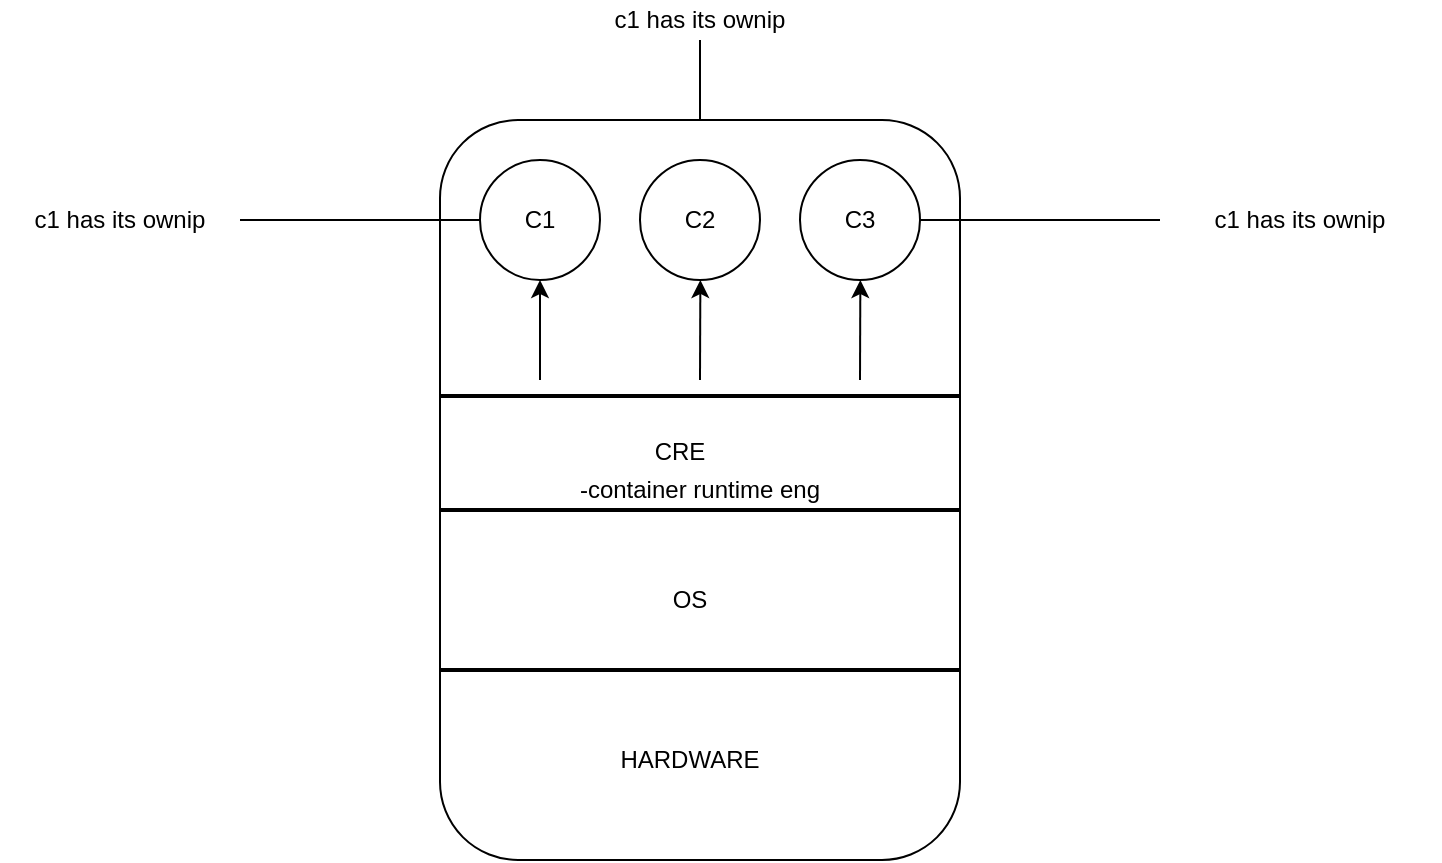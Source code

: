 <mxfile version="14.8.5" type="github">
  <diagram id="NmQORrtpRgCDVbi0yXkr" name="Page-1">
    <mxGraphModel dx="1108" dy="482" grid="1" gridSize="10" guides="1" tooltips="1" connect="1" arrows="1" fold="1" page="1" pageScale="1" pageWidth="850" pageHeight="1100" math="0" shadow="0">
      <root>
        <mxCell id="0" />
        <mxCell id="1" parent="0" />
        <mxCell id="fe6vI6DIKprl6WNbsexs-1" value="-container runtime eng" style="rounded=1;whiteSpace=wrap;html=1;" vertex="1" parent="1">
          <mxGeometry x="280" y="80" width="260" height="370" as="geometry" />
        </mxCell>
        <mxCell id="fe6vI6DIKprl6WNbsexs-2" value="" style="line;strokeWidth=2;html=1;" vertex="1" parent="1">
          <mxGeometry x="280" y="350" width="260" height="10" as="geometry" />
        </mxCell>
        <mxCell id="fe6vI6DIKprl6WNbsexs-3" value="HARDWARE" style="text;html=1;strokeColor=none;fillColor=none;align=center;verticalAlign=middle;whiteSpace=wrap;rounded=0;" vertex="1" parent="1">
          <mxGeometry x="385" y="390" width="40" height="20" as="geometry" />
        </mxCell>
        <mxCell id="fe6vI6DIKprl6WNbsexs-4" value="" style="line;strokeWidth=2;html=1;" vertex="1" parent="1">
          <mxGeometry x="280" y="213" width="260" height="10" as="geometry" />
        </mxCell>
        <mxCell id="fe6vI6DIKprl6WNbsexs-5" value="OS" style="text;html=1;strokeColor=none;fillColor=none;align=center;verticalAlign=middle;whiteSpace=wrap;rounded=0;" vertex="1" parent="1">
          <mxGeometry x="385" y="310" width="40" height="20" as="geometry" />
        </mxCell>
        <mxCell id="fe6vI6DIKprl6WNbsexs-6" value="C1" style="ellipse;whiteSpace=wrap;html=1;aspect=fixed;" vertex="1" parent="1">
          <mxGeometry x="300" y="100" width="60" height="60" as="geometry" />
        </mxCell>
        <mxCell id="fe6vI6DIKprl6WNbsexs-8" value="C2" style="ellipse;whiteSpace=wrap;html=1;aspect=fixed;" vertex="1" parent="1">
          <mxGeometry x="380" y="100" width="60" height="60" as="geometry" />
        </mxCell>
        <mxCell id="fe6vI6DIKprl6WNbsexs-9" value="C3" style="ellipse;whiteSpace=wrap;html=1;aspect=fixed;" vertex="1" parent="1">
          <mxGeometry x="460" y="100" width="60" height="60" as="geometry" />
        </mxCell>
        <mxCell id="fe6vI6DIKprl6WNbsexs-13" value="" style="endArrow=classic;html=1;" edge="1" parent="1" target="fe6vI6DIKprl6WNbsexs-6">
          <mxGeometry width="50" height="50" relative="1" as="geometry">
            <mxPoint x="330" y="210" as="sourcePoint" />
            <mxPoint x="360" y="200" as="targetPoint" />
          </mxGeometry>
        </mxCell>
        <mxCell id="fe6vI6DIKprl6WNbsexs-14" value="" style="endArrow=classic;html=1;" edge="1" parent="1">
          <mxGeometry width="50" height="50" relative="1" as="geometry">
            <mxPoint x="410" y="210" as="sourcePoint" />
            <mxPoint x="410.184" y="159.998" as="targetPoint" />
          </mxGeometry>
        </mxCell>
        <mxCell id="fe6vI6DIKprl6WNbsexs-16" value="" style="endArrow=classic;html=1;entryX=0.503;entryY=1;entryDx=0;entryDy=0;entryPerimeter=0;" edge="1" parent="1" target="fe6vI6DIKprl6WNbsexs-9">
          <mxGeometry width="50" height="50" relative="1" as="geometry">
            <mxPoint x="490" y="210" as="sourcePoint" />
            <mxPoint x="490.184" y="169.998" as="targetPoint" />
          </mxGeometry>
        </mxCell>
        <mxCell id="fe6vI6DIKprl6WNbsexs-17" value="" style="line;strokeWidth=2;html=1;" vertex="1" parent="1">
          <mxGeometry x="280" y="270" width="260" height="10" as="geometry" />
        </mxCell>
        <mxCell id="fe6vI6DIKprl6WNbsexs-18" value="CRE" style="text;html=1;strokeColor=none;fillColor=none;align=center;verticalAlign=middle;whiteSpace=wrap;rounded=0;" vertex="1" parent="1">
          <mxGeometry x="380" y="236" width="40" height="20" as="geometry" />
        </mxCell>
        <mxCell id="fe6vI6DIKprl6WNbsexs-19" value="" style="endArrow=none;html=1;entryX=0;entryY=0.5;entryDx=0;entryDy=0;" edge="1" parent="1" source="fe6vI6DIKprl6WNbsexs-20" target="fe6vI6DIKprl6WNbsexs-6">
          <mxGeometry width="50" height="50" relative="1" as="geometry">
            <mxPoint x="210" y="130" as="sourcePoint" />
            <mxPoint x="300" y="110" as="targetPoint" />
          </mxGeometry>
        </mxCell>
        <mxCell id="fe6vI6DIKprl6WNbsexs-20" value="c1 has its ownip" style="text;html=1;strokeColor=none;fillColor=none;align=center;verticalAlign=middle;whiteSpace=wrap;rounded=0;" vertex="1" parent="1">
          <mxGeometry x="60" y="120" width="120" height="20" as="geometry" />
        </mxCell>
        <mxCell id="fe6vI6DIKprl6WNbsexs-21" value="c1 has its ownip" style="text;html=1;strokeColor=none;fillColor=none;align=center;verticalAlign=middle;whiteSpace=wrap;rounded=0;" vertex="1" parent="1">
          <mxGeometry x="340" y="20" width="140" height="20" as="geometry" />
        </mxCell>
        <mxCell id="fe6vI6DIKprl6WNbsexs-22" value="c1 has its ownip" style="text;html=1;strokeColor=none;fillColor=none;align=center;verticalAlign=middle;whiteSpace=wrap;rounded=0;" vertex="1" parent="1">
          <mxGeometry x="640" y="120" width="140" height="20" as="geometry" />
        </mxCell>
        <mxCell id="fe6vI6DIKprl6WNbsexs-24" value="" style="endArrow=none;html=1;exitX=1;exitY=0.5;exitDx=0;exitDy=0;" edge="1" parent="1" source="fe6vI6DIKprl6WNbsexs-9" target="fe6vI6DIKprl6WNbsexs-22">
          <mxGeometry width="50" height="50" relative="1" as="geometry">
            <mxPoint x="560" y="170" as="sourcePoint" />
            <mxPoint x="610" y="120" as="targetPoint" />
          </mxGeometry>
        </mxCell>
        <mxCell id="fe6vI6DIKprl6WNbsexs-25" value="" style="endArrow=none;html=1;entryX=0.5;entryY=1;entryDx=0;entryDy=0;" edge="1" parent="1" source="fe6vI6DIKprl6WNbsexs-1" target="fe6vI6DIKprl6WNbsexs-21">
          <mxGeometry width="50" height="50" relative="1" as="geometry">
            <mxPoint x="390" y="100" as="sourcePoint" />
            <mxPoint x="427" y="50" as="targetPoint" />
          </mxGeometry>
        </mxCell>
      </root>
    </mxGraphModel>
  </diagram>
</mxfile>

